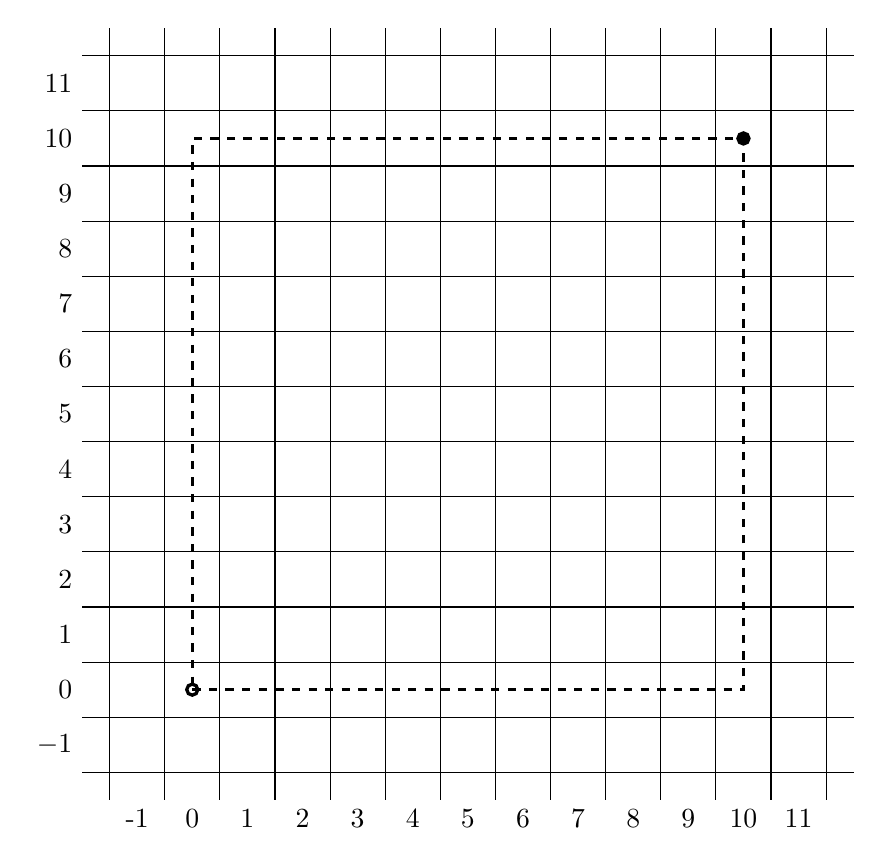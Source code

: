 % -*- root: ../../project.tex -*-

\begin{tikzpicture}[xscale=.7,yscale=.7]
    \draw[] (-2,-1.5) to (-2,12.5);
    \foreach \x in {-1,0,...,11} {
        \draw[] (\x,-1.5) to (\x,12.5);
        \node[anchor=north] at (\x-.5,-1.5) {\x};
    }
    \draw[] (-2.5,12) to (11.5,12);
    \foreach \y in {-1,0,...,11} {
        \draw[] (-2.5,\y) to (11.5,\y);
        \node[anchor=east] at (-2.5,\y+.5) {
            \pgfmathparse{\y}
            \pgfmathprintnumber[]{\pgfmathresult}
        };
    }

    \draw [very thick,dashed] (-.5,.5) to (9.5,.5) to (9.5,10.5) to (-.5,10.5) to (-.5,.5);
    \draw [very thick] (-.5,.5) circle (1mm);
    \draw [very thick,fill=black] (9.5,10.5) circle (1mm);
\end{tikzpicture}
